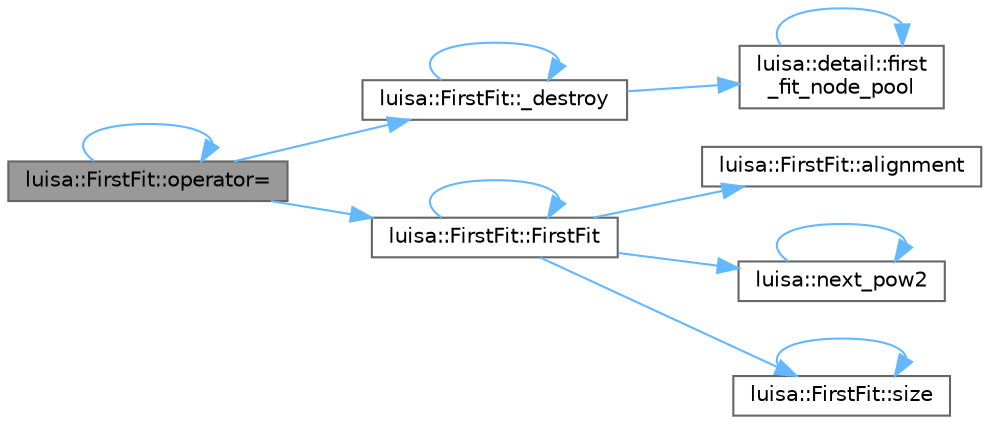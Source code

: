 digraph "luisa::FirstFit::operator="
{
 // LATEX_PDF_SIZE
  bgcolor="transparent";
  edge [fontname=Helvetica,fontsize=10,labelfontname=Helvetica,labelfontsize=10];
  node [fontname=Helvetica,fontsize=10,shape=box,height=0.2,width=0.4];
  rankdir="LR";
  Node1 [id="Node000001",label="luisa::FirstFit::operator=",height=0.2,width=0.4,color="gray40", fillcolor="grey60", style="filled", fontcolor="black",tooltip=" "];
  Node1 -> Node2 [id="edge13_Node000001_Node000002",color="steelblue1",style="solid",tooltip=" "];
  Node2 [id="Node000002",label="luisa::FirstFit::_destroy",height=0.2,width=0.4,color="grey40", fillcolor="white", style="filled",URL="$classluisa_1_1_first_fit.html#a19440e6602bc2057950f90536613d7ad",tooltip=" "];
  Node2 -> Node2 [id="edge14_Node000002_Node000002",color="steelblue1",style="solid",tooltip=" "];
  Node2 -> Node3 [id="edge15_Node000002_Node000003",color="steelblue1",style="solid",tooltip=" "];
  Node3 [id="Node000003",label="luisa::detail::first\l_fit_node_pool",height=0.2,width=0.4,color="grey40", fillcolor="white", style="filled",URL="$namespaceluisa_1_1detail.html#a099887347f6c5136844f3c4bb225cfcd",tooltip=" "];
  Node3 -> Node3 [id="edge16_Node000003_Node000003",color="steelblue1",style="solid",tooltip=" "];
  Node1 -> Node4 [id="edge17_Node000001_Node000004",color="steelblue1",style="solid",tooltip=" "];
  Node4 [id="Node000004",label="luisa::FirstFit::FirstFit",height=0.2,width=0.4,color="grey40", fillcolor="white", style="filled",URL="$classluisa_1_1_first_fit.html#a85edbd8cd4bb8325a52d7679377acea2",tooltip=" "];
  Node4 -> Node5 [id="edge18_Node000004_Node000005",color="steelblue1",style="solid",tooltip=" "];
  Node5 [id="Node000005",label="luisa::FirstFit::alignment",height=0.2,width=0.4,color="grey40", fillcolor="white", style="filled",URL="$classluisa_1_1_first_fit.html#a2b13079f5fcafed8ee68f41ba49dfd4b",tooltip=" "];
  Node4 -> Node4 [id="edge19_Node000004_Node000004",color="steelblue1",style="solid",tooltip=" "];
  Node4 -> Node6 [id="edge20_Node000004_Node000006",color="steelblue1",style="solid",tooltip=" "];
  Node6 [id="Node000006",label="luisa::next_pow2",height=0.2,width=0.4,color="grey40", fillcolor="white", style="filled",URL="$namespaceluisa.html#a126aec1ef45bd8dd50e8b1a00a9e5cb0",tooltip="Find next 2^n of v"];
  Node6 -> Node6 [id="edge21_Node000006_Node000006",color="steelblue1",style="solid",tooltip=" "];
  Node4 -> Node7 [id="edge22_Node000004_Node000007",color="steelblue1",style="solid",tooltip=" "];
  Node7 [id="Node000007",label="luisa::FirstFit::size",height=0.2,width=0.4,color="grey40", fillcolor="white", style="filled",URL="$classluisa_1_1_first_fit.html#a467edf72a6ec0f8f0c118416a7a0acb2",tooltip=" "];
  Node7 -> Node7 [id="edge23_Node000007_Node000007",color="steelblue1",style="solid",tooltip=" "];
  Node1 -> Node1 [id="edge24_Node000001_Node000001",color="steelblue1",style="solid",tooltip=" "];
}
